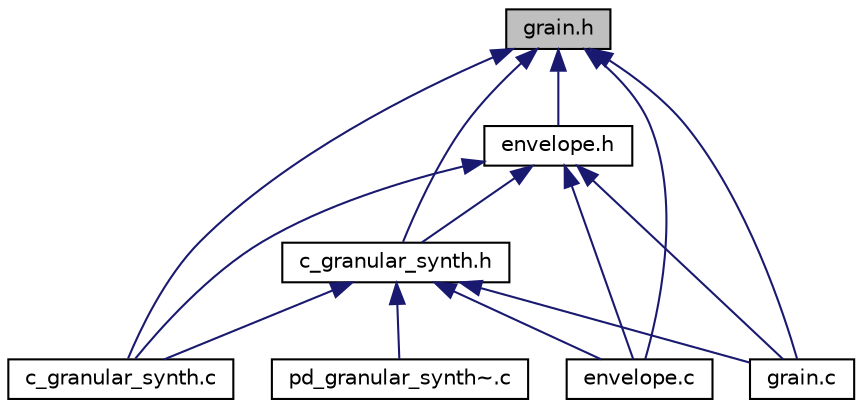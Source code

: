 digraph "grain.h"
{
 // LATEX_PDF_SIZE
  edge [fontname="Helvetica",fontsize="10",labelfontname="Helvetica",labelfontsize="10"];
  node [fontname="Helvetica",fontsize="10",shape=record];
  Node1 [label="grain.h",height=0.2,width=0.4,color="black", fillcolor="grey75", style="filled", fontcolor="black",tooltip="header file to grain.c file"];
  Node1 -> Node2 [dir="back",color="midnightblue",fontsize="10",style="solid"];
  Node2 [label="c_granular_synth.h",height=0.2,width=0.4,color="black", fillcolor="white", style="filled",URL="$c__granular__synth_8h.html",tooltip="header file of granular_synth.c file"];
  Node2 -> Node3 [dir="back",color="midnightblue",fontsize="10",style="solid"];
  Node3 [label="c_granular_synth.c",height=0.2,width=0.4,color="black", fillcolor="white", style="filled",URL="$c__granular__synth_8c.html",tooltip="main file of the synthesizer's implementation"];
  Node2 -> Node4 [dir="back",color="midnightblue",fontsize="10",style="solid"];
  Node4 [label="envelope.c",height=0.2,width=0.4,color="black", fillcolor="white", style="filled",URL="$envelope_8c.html",tooltip="handles envelope generation"];
  Node2 -> Node5 [dir="back",color="midnightblue",fontsize="10",style="solid"];
  Node5 [label="grain.c",height=0.2,width=0.4,color="black", fillcolor="white", style="filled",URL="$grain_8c.html",tooltip="handles grain creation"];
  Node2 -> Node6 [dir="back",color="midnightblue",fontsize="10",style="solid"];
  Node6 [label="pd_granular_synth~.c",height=0.2,width=0.4,color="black", fillcolor="white", style="filled",URL="$pd__granular__synth~_8c_source.html",tooltip=" "];
  Node1 -> Node7 [dir="back",color="midnightblue",fontsize="10",style="solid"];
  Node7 [label="envelope.h",height=0.2,width=0.4,color="black", fillcolor="white", style="filled",URL="$envelope_8h.html",tooltip="header file of envelope.c file"];
  Node7 -> Node2 [dir="back",color="midnightblue",fontsize="10",style="solid"];
  Node7 -> Node3 [dir="back",color="midnightblue",fontsize="10",style="solid"];
  Node7 -> Node4 [dir="back",color="midnightblue",fontsize="10",style="solid"];
  Node7 -> Node5 [dir="back",color="midnightblue",fontsize="10",style="solid"];
  Node1 -> Node3 [dir="back",color="midnightblue",fontsize="10",style="solid"];
  Node1 -> Node4 [dir="back",color="midnightblue",fontsize="10",style="solid"];
  Node1 -> Node5 [dir="back",color="midnightblue",fontsize="10",style="solid"];
}

